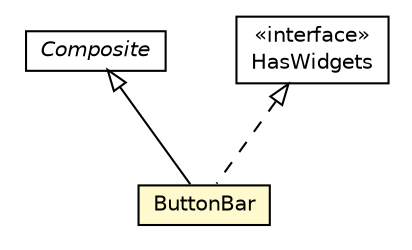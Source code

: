 #!/usr/local/bin/dot
#
# Class diagram 
# Generated by UMLGraph version 5.4 (http://www.umlgraph.org/)
#

digraph G {
	edge [fontname="Helvetica",fontsize=10,labelfontname="Helvetica",labelfontsize=10];
	node [fontname="Helvetica",fontsize=10,shape=plaintext];
	nodesep=0.25;
	ranksep=0.5;
	// hu.sch.kfc.client.ui.widget.ButtonBar
	c2862 [label=<<table title="hu.sch.kfc.client.ui.widget.ButtonBar" border="0" cellborder="1" cellspacing="0" cellpadding="2" port="p" bgcolor="lemonChiffon" href="./ButtonBar.html">
		<tr><td><table border="0" cellspacing="0" cellpadding="1">
<tr><td align="center" balign="center"> ButtonBar </td></tr>
		</table></td></tr>
		</table>>, URL="./ButtonBar.html", fontname="Helvetica", fontcolor="black", fontsize=10.0];
	//hu.sch.kfc.client.ui.widget.ButtonBar extends com.google.gwt.user.client.ui.Composite
	c2916:p -> c2862:p [dir=back,arrowtail=empty];
	//hu.sch.kfc.client.ui.widget.ButtonBar implements com.google.gwt.user.client.ui.HasWidgets
	c2918:p -> c2862:p [dir=back,arrowtail=empty,style=dashed];
	// com.google.gwt.user.client.ui.Composite
	c2916 [label=<<table title="com.google.gwt.user.client.ui.Composite" border="0" cellborder="1" cellspacing="0" cellpadding="2" port="p">
		<tr><td><table border="0" cellspacing="0" cellpadding="1">
<tr><td align="center" balign="center"><font face="Helvetica-Oblique"> Composite </font></td></tr>
		</table></td></tr>
		</table>>, URL="null", fontname="Helvetica", fontcolor="black", fontsize=10.0];
	// com.google.gwt.user.client.ui.HasWidgets
	c2918 [label=<<table title="com.google.gwt.user.client.ui.HasWidgets" border="0" cellborder="1" cellspacing="0" cellpadding="2" port="p">
		<tr><td><table border="0" cellspacing="0" cellpadding="1">
<tr><td align="center" balign="center"> &#171;interface&#187; </td></tr>
<tr><td align="center" balign="center"> HasWidgets </td></tr>
		</table></td></tr>
		</table>>, URL="null", fontname="Helvetica", fontcolor="black", fontsize=10.0];
}


